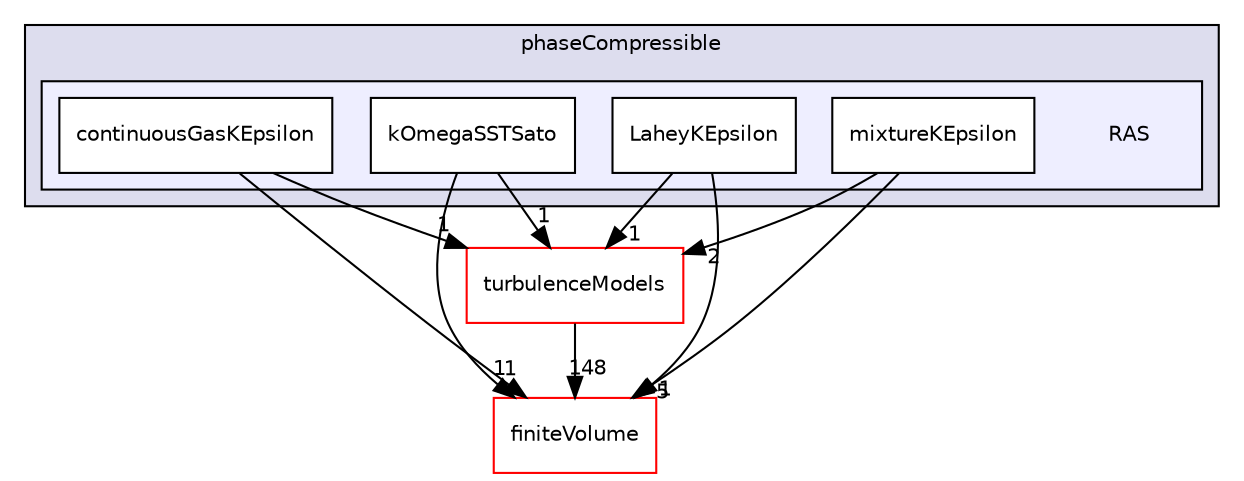 digraph "src/TurbulenceModels/phaseCompressible/RAS" {
  bgcolor=transparent;
  compound=true
  node [ fontsize="10", fontname="Helvetica"];
  edge [ labelfontsize="10", labelfontname="Helvetica"];
  subgraph clusterdir_06975867f0e133b91c856f19c06af5a0 {
    graph [ bgcolor="#ddddee", pencolor="black", label="phaseCompressible" fontname="Helvetica", fontsize="10", URL="dir_06975867f0e133b91c856f19c06af5a0.html"]
  subgraph clusterdir_d56f8f56acacbc657c0273a190dad740 {
    graph [ bgcolor="#eeeeff", pencolor="black", label="" URL="dir_d56f8f56acacbc657c0273a190dad740.html"];
    dir_d56f8f56acacbc657c0273a190dad740 [shape=plaintext label="RAS"];
    dir_224c8ebc4a8c3de425738a48518d6b37 [shape=box label="continuousGasKEpsilon" color="black" fillcolor="white" style="filled" URL="dir_224c8ebc4a8c3de425738a48518d6b37.html"];
    dir_a284cfd32f774e3a745db5bec81c24a4 [shape=box label="kOmegaSSTSato" color="black" fillcolor="white" style="filled" URL="dir_a284cfd32f774e3a745db5bec81c24a4.html"];
    dir_65113bc1bb0d4fec08fc461cd17bd951 [shape=box label="LaheyKEpsilon" color="black" fillcolor="white" style="filled" URL="dir_65113bc1bb0d4fec08fc461cd17bd951.html"];
    dir_31d09d296b35f598d0981fb134f77bb2 [shape=box label="mixtureKEpsilon" color="black" fillcolor="white" style="filled" URL="dir_31d09d296b35f598d0981fb134f77bb2.html"];
  }
  }
  dir_9bd15774b555cf7259a6fa18f99fe99b [shape=box label="finiteVolume" color="red" URL="dir_9bd15774b555cf7259a6fa18f99fe99b.html"];
  dir_a3dc37bcacf99bb6122ed819dac99f09 [shape=box label="turbulenceModels" color="red" URL="dir_a3dc37bcacf99bb6122ed819dac99f09.html"];
  dir_a284cfd32f774e3a745db5bec81c24a4->dir_9bd15774b555cf7259a6fa18f99fe99b [headlabel="1", labeldistance=1.5 headhref="dir_003102_000897.html"];
  dir_a284cfd32f774e3a745db5bec81c24a4->dir_a3dc37bcacf99bb6122ed819dac99f09 [headlabel="1", labeldistance=1.5 headhref="dir_003102_000755.html"];
  dir_65113bc1bb0d4fec08fc461cd17bd951->dir_9bd15774b555cf7259a6fa18f99fe99b [headlabel="1", labeldistance=1.5 headhref="dir_003103_000897.html"];
  dir_65113bc1bb0d4fec08fc461cd17bd951->dir_a3dc37bcacf99bb6122ed819dac99f09 [headlabel="1", labeldistance=1.5 headhref="dir_003103_000755.html"];
  dir_31d09d296b35f598d0981fb134f77bb2->dir_9bd15774b555cf7259a6fa18f99fe99b [headlabel="5", labeldistance=1.5 headhref="dir_003104_000897.html"];
  dir_31d09d296b35f598d0981fb134f77bb2->dir_a3dc37bcacf99bb6122ed819dac99f09 [headlabel="2", labeldistance=1.5 headhref="dir_003104_000755.html"];
  dir_a3dc37bcacf99bb6122ed819dac99f09->dir_9bd15774b555cf7259a6fa18f99fe99b [headlabel="148", labeldistance=1.5 headhref="dir_000755_000897.html"];
  dir_224c8ebc4a8c3de425738a48518d6b37->dir_9bd15774b555cf7259a6fa18f99fe99b [headlabel="1", labeldistance=1.5 headhref="dir_003101_000897.html"];
  dir_224c8ebc4a8c3de425738a48518d6b37->dir_a3dc37bcacf99bb6122ed819dac99f09 [headlabel="1", labeldistance=1.5 headhref="dir_003101_000755.html"];
}
